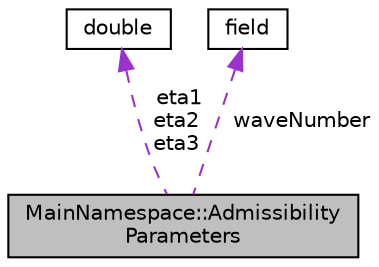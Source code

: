 digraph "MainNamespace::AdmissibilityParameters"
{
 // INTERACTIVE_SVG=YES
 // LATEX_PDF_SIZE
  edge [fontname="Helvetica",fontsize="10",labelfontname="Helvetica",labelfontsize="10"];
  node [fontname="Helvetica",fontsize="10",shape=record];
  Node1 [label="MainNamespace::Admissibility\lParameters",height=0.2,width=0.4,color="black", fillcolor="grey75", style="filled", fontcolor="black",tooltip=" "];
  Node2 -> Node1 [dir="back",color="darkorchid3",fontsize="10",style="dashed",label=" eta1\neta2\neta3" ,fontname="Helvetica"];
  Node2 [label="double",height=0.2,width=0.4,color="black", fillcolor="white", style="filled",tooltip=" "];
  Node3 -> Node1 [dir="back",color="darkorchid3",fontsize="10",style="dashed",label=" waveNumber" ,fontname="Helvetica"];
  Node3 [label="field",height=0.2,width=0.4,color="black", fillcolor="white", style="filled",tooltip=" "];
}
